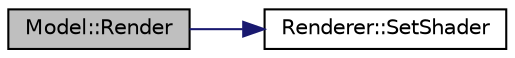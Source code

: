 digraph "Model::Render"
{
 // LATEX_PDF_SIZE
  edge [fontname="Helvetica",fontsize="10",labelfontname="Helvetica",labelfontsize="10"];
  node [fontname="Helvetica",fontsize="10",shape=record];
  rankdir="LR";
  Node1 [label="Model::Render",height=0.2,width=0.4,color="black", fillcolor="grey75", style="filled", fontcolor="black",tooltip="makes use of the view information and graphics renderer among other things to render the model"];
  Node1 -> Node2 [color="midnightblue",fontsize="10",style="solid",fontname="Helvetica"];
  Node2 [label="Renderer::SetShader",height=0.2,width=0.4,color="black", fillcolor="white", style="filled",URL="$class_renderer.html#a0eebf54fd91ea19b54da3bf1ba944a0f",tooltip="Sets the shader and uses it."];
}
